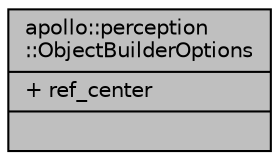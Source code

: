 digraph "apollo::perception::ObjectBuilderOptions"
{
  edge [fontname="Helvetica",fontsize="10",labelfontname="Helvetica",labelfontsize="10"];
  node [fontname="Helvetica",fontsize="10",shape=record];
  Node1 [label="{apollo::perception\l::ObjectBuilderOptions\n|+ ref_center\l|}",height=0.2,width=0.4,color="black", fillcolor="grey75", style="filled" fontcolor="black"];
}

